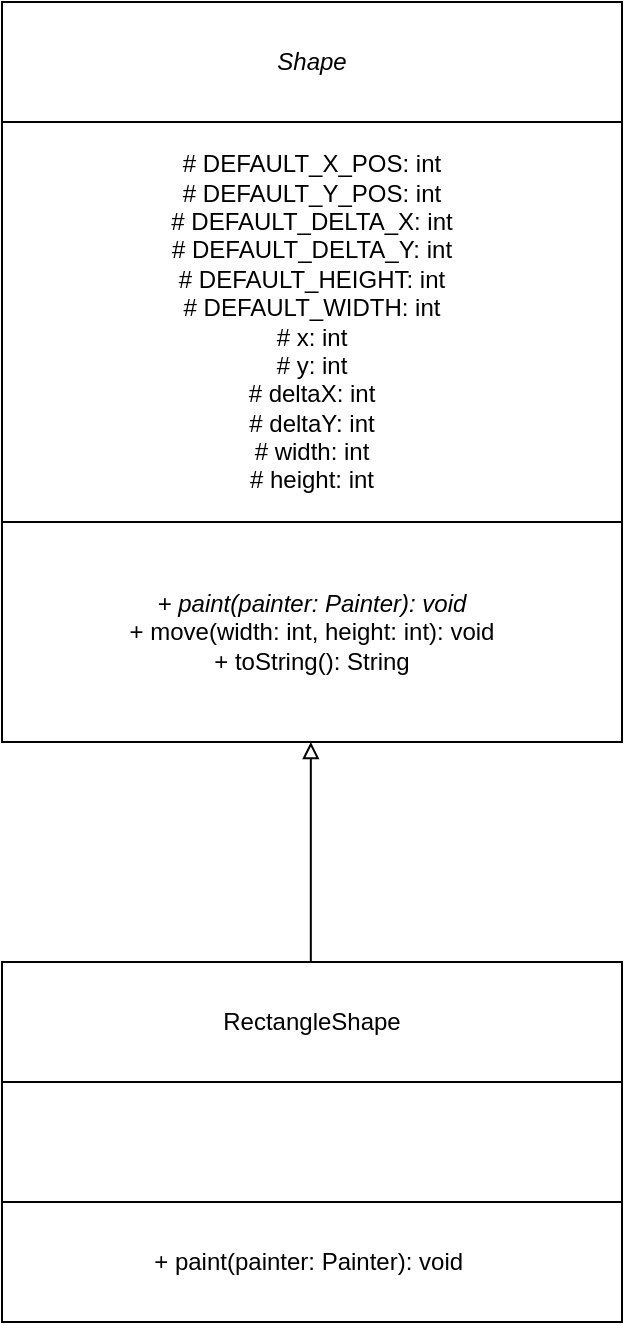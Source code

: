 <mxfile version="24.4.0" type="github">
  <diagram name="Page-1" id="ubM7CDHuB8m3kzV2Bm6y">
    <mxGraphModel dx="1541" dy="768" grid="1" gridSize="10" guides="1" tooltips="1" connect="1" arrows="1" fold="1" page="1" pageScale="1" pageWidth="827" pageHeight="1169" math="0" shadow="0">
      <root>
        <mxCell id="0" />
        <mxCell id="1" parent="0" />
        <mxCell id="MaU48TReLEHeVx3_mteO-8" value="&lt;i&gt;Shape&lt;/i&gt;" style="rounded=0;whiteSpace=wrap;html=1;" vertex="1" parent="1">
          <mxGeometry x="350" y="230" width="310" height="60" as="geometry" />
        </mxCell>
        <mxCell id="MaU48TReLEHeVx3_mteO-9" value="# DEFAULT_X_POS: int&lt;div&gt;# DEFAULT_Y_POS: int&lt;/div&gt;&lt;div&gt;# DEFAULT_DELTA_X: int&lt;div&gt;# DEFAULT_DELTA_Y: int&lt;/div&gt;&lt;/div&gt;&lt;div&gt;# DEFAULT_HEIGHT: int&lt;/div&gt;&lt;div&gt;# DEFAULT_WIDTH: int&lt;/div&gt;&lt;div&gt;# x: int&lt;/div&gt;&lt;div&gt;# y: int&lt;/div&gt;&lt;div&gt;# deltaX: int&lt;/div&gt;&lt;div&gt;# deltaY: int&lt;/div&gt;&lt;div&gt;# width: int&lt;/div&gt;&lt;div&gt;# height: int&lt;/div&gt;" style="rounded=0;whiteSpace=wrap;html=1;" vertex="1" parent="1">
          <mxGeometry x="350" y="290" width="310" height="200" as="geometry" />
        </mxCell>
        <mxCell id="MaU48TReLEHeVx3_mteO-10" value="&lt;div&gt;&lt;i&gt;+ paint(painter: Painter): void&lt;/i&gt;&lt;/div&gt;+ move(width: int, height: int): void&lt;div&gt;+ toString(): String&lt;/div&gt;" style="rounded=0;whiteSpace=wrap;html=1;" vertex="1" parent="1">
          <mxGeometry x="350" y="490" width="310" height="110" as="geometry" />
        </mxCell>
        <mxCell id="MaU48TReLEHeVx3_mteO-11" value="" style="endArrow=block;html=1;rounded=0;endFill=0;" edge="1" parent="1">
          <mxGeometry width="50" height="50" relative="1" as="geometry">
            <mxPoint x="504.41" y="710" as="sourcePoint" />
            <mxPoint x="504.41" y="600" as="targetPoint" />
          </mxGeometry>
        </mxCell>
        <mxCell id="MaU48TReLEHeVx3_mteO-12" value="RectangleShape" style="rounded=0;whiteSpace=wrap;html=1;" vertex="1" parent="1">
          <mxGeometry x="350" y="710" width="310" height="60" as="geometry" />
        </mxCell>
        <mxCell id="MaU48TReLEHeVx3_mteO-13" value="" style="rounded=0;whiteSpace=wrap;html=1;" vertex="1" parent="1">
          <mxGeometry x="350" y="770" width="310" height="60" as="geometry" />
        </mxCell>
        <mxCell id="MaU48TReLEHeVx3_mteO-14" value="+ paint(painter: Painter): void&amp;nbsp;" style="rounded=0;whiteSpace=wrap;html=1;" vertex="1" parent="1">
          <mxGeometry x="350" y="830" width="310" height="60" as="geometry" />
        </mxCell>
      </root>
    </mxGraphModel>
  </diagram>
</mxfile>
